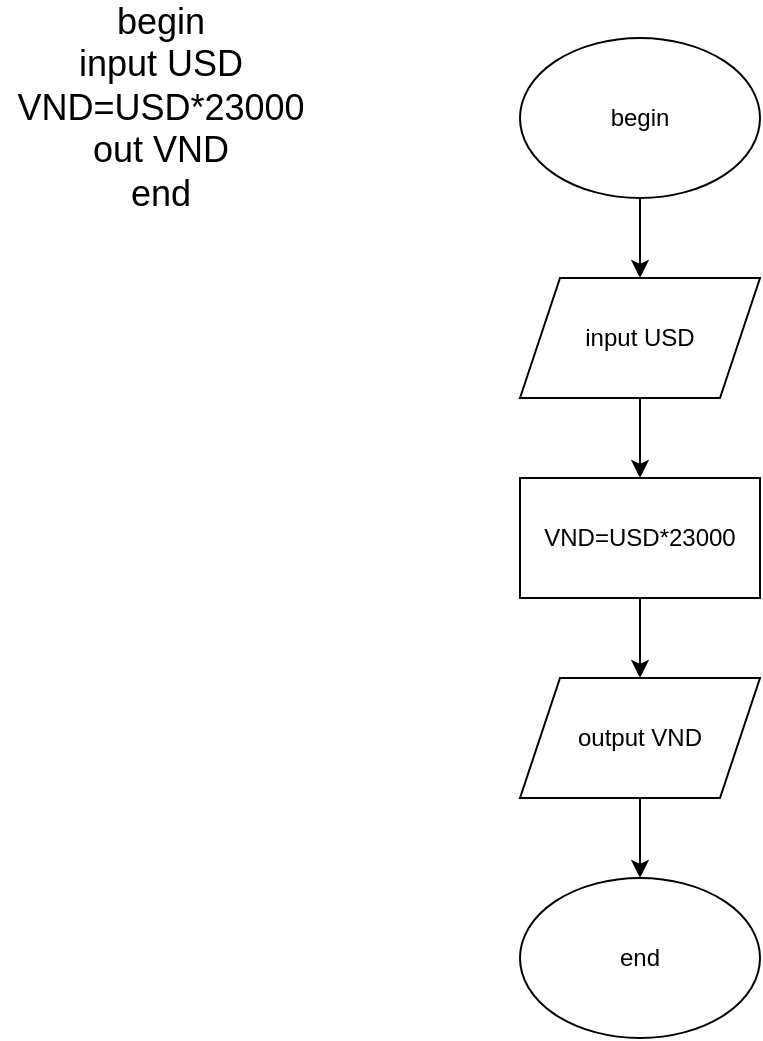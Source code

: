 <mxfile version="13.9.9" type="device"><diagram id="C5RBs43oDa-KdzZeNtuy" name="Page-1"><mxGraphModel dx="1024" dy="584" grid="1" gridSize="10" guides="1" tooltips="1" connect="1" arrows="1" fold="1" page="1" pageScale="1" pageWidth="827" pageHeight="1169" math="0" shadow="0"><root><mxCell id="WIyWlLk6GJQsqaUBKTNV-0"/><mxCell id="WIyWlLk6GJQsqaUBKTNV-1" parent="WIyWlLk6GJQsqaUBKTNV-0"/><mxCell id="Dj3ByP88FYuynF-OJRjs-0" value="&lt;font style=&quot;font-size: 18px&quot;&gt;begin&lt;br&gt;input USD&lt;br&gt;VND=USD*23000&lt;br&gt;out VND&lt;br&gt;end&lt;/font&gt;" style="text;html=1;align=center;verticalAlign=middle;resizable=0;points=[];autosize=1;" vertex="1" parent="WIyWlLk6GJQsqaUBKTNV-1"><mxGeometry x="20" y="35" width="160" height="80" as="geometry"/></mxCell><mxCell id="Dj3ByP88FYuynF-OJRjs-1" style="edgeStyle=orthogonalEdgeStyle;rounded=0;orthogonalLoop=1;jettySize=auto;html=1;entryX=0.5;entryY=0;entryDx=0;entryDy=0;" edge="1" parent="WIyWlLk6GJQsqaUBKTNV-1" source="Dj3ByP88FYuynF-OJRjs-2" target="Dj3ByP88FYuynF-OJRjs-4"><mxGeometry relative="1" as="geometry"/></mxCell><mxCell id="Dj3ByP88FYuynF-OJRjs-2" value="begin" style="ellipse;whiteSpace=wrap;html=1;" vertex="1" parent="WIyWlLk6GJQsqaUBKTNV-1"><mxGeometry x="280" y="40" width="120" height="80" as="geometry"/></mxCell><mxCell id="Dj3ByP88FYuynF-OJRjs-3" style="edgeStyle=orthogonalEdgeStyle;rounded=0;orthogonalLoop=1;jettySize=auto;html=1;entryX=0.5;entryY=0;entryDx=0;entryDy=0;" edge="1" parent="WIyWlLk6GJQsqaUBKTNV-1" source="Dj3ByP88FYuynF-OJRjs-4" target="Dj3ByP88FYuynF-OJRjs-6"><mxGeometry relative="1" as="geometry"/></mxCell><mxCell id="Dj3ByP88FYuynF-OJRjs-4" value="input USD" style="shape=parallelogram;perimeter=parallelogramPerimeter;whiteSpace=wrap;html=1;fixedSize=1;" vertex="1" parent="WIyWlLk6GJQsqaUBKTNV-1"><mxGeometry x="280" y="160" width="120" height="60" as="geometry"/></mxCell><mxCell id="Dj3ByP88FYuynF-OJRjs-5" style="edgeStyle=orthogonalEdgeStyle;rounded=0;orthogonalLoop=1;jettySize=auto;html=1;entryX=0.5;entryY=0;entryDx=0;entryDy=0;" edge="1" parent="WIyWlLk6GJQsqaUBKTNV-1" source="Dj3ByP88FYuynF-OJRjs-6" target="Dj3ByP88FYuynF-OJRjs-8"><mxGeometry relative="1" as="geometry"/></mxCell><mxCell id="Dj3ByP88FYuynF-OJRjs-6" value="VND=USD*23000" style="rounded=0;whiteSpace=wrap;html=1;" vertex="1" parent="WIyWlLk6GJQsqaUBKTNV-1"><mxGeometry x="280" y="260" width="120" height="60" as="geometry"/></mxCell><mxCell id="Dj3ByP88FYuynF-OJRjs-7" style="edgeStyle=orthogonalEdgeStyle;rounded=0;orthogonalLoop=1;jettySize=auto;html=1;exitX=0.5;exitY=1;exitDx=0;exitDy=0;" edge="1" parent="WIyWlLk6GJQsqaUBKTNV-1" source="Dj3ByP88FYuynF-OJRjs-8" target="Dj3ByP88FYuynF-OJRjs-9"><mxGeometry relative="1" as="geometry"/></mxCell><mxCell id="Dj3ByP88FYuynF-OJRjs-8" value="output VND" style="shape=parallelogram;perimeter=parallelogramPerimeter;whiteSpace=wrap;html=1;fixedSize=1;" vertex="1" parent="WIyWlLk6GJQsqaUBKTNV-1"><mxGeometry x="280" y="360" width="120" height="60" as="geometry"/></mxCell><mxCell id="Dj3ByP88FYuynF-OJRjs-9" value="end" style="ellipse;whiteSpace=wrap;html=1;" vertex="1" parent="WIyWlLk6GJQsqaUBKTNV-1"><mxGeometry x="280" y="460" width="120" height="80" as="geometry"/></mxCell></root></mxGraphModel></diagram></mxfile>